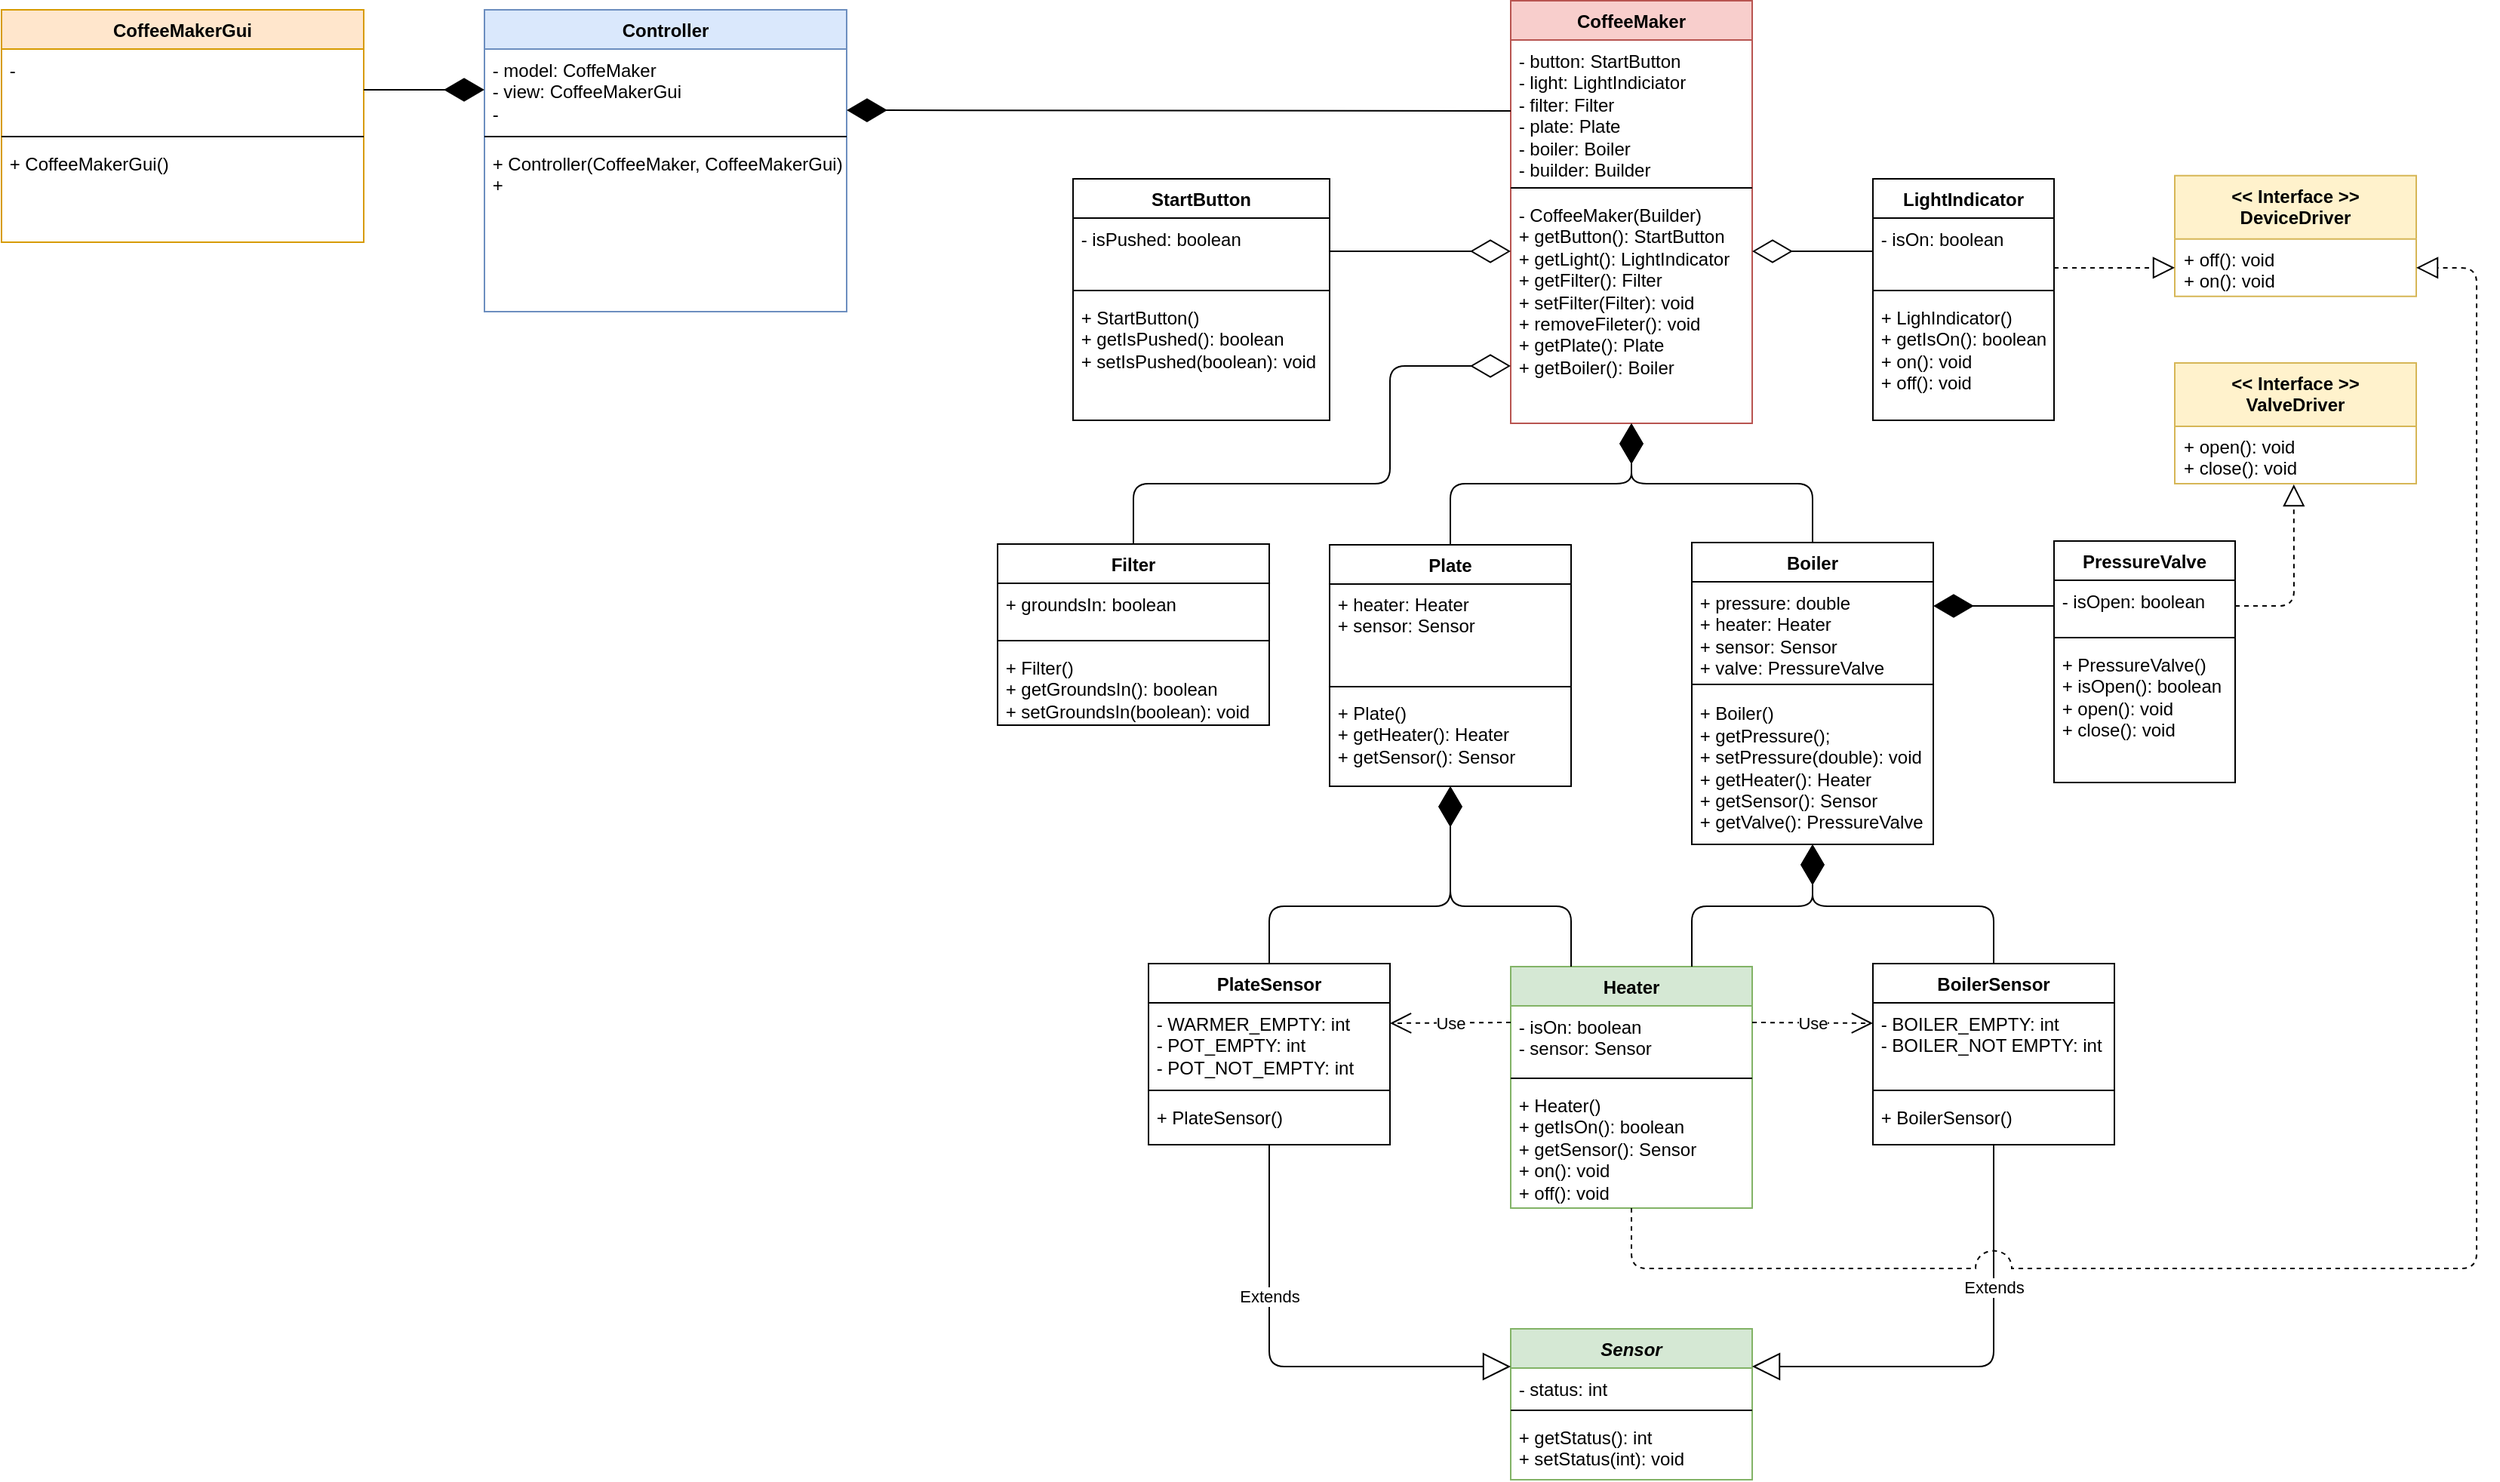 <mxfile version="10.6.7" type="device"><diagram id="77RDw9w7wn0Nk61X3QPv" name="Page-1"><mxGraphModel dx="2438" dy="944" grid="1" gridSize="10" guides="1" tooltips="1" connect="1" arrows="1" fold="1" page="1" pageScale="1" pageWidth="850" pageHeight="1100" math="0" shadow="0"><root><mxCell id="0"/><mxCell id="1" parent="0"/><mxCell id="KOlccHHZOTpstW0Ifl7A-11" value="PlateSensor&#10;" style="swimlane;fontStyle=1;align=center;verticalAlign=top;childLayout=stackLayout;horizontal=1;startSize=26;horizontalStack=0;resizeParent=1;resizeParentMax=0;resizeLast=0;collapsible=1;marginBottom=0;" parent="1" vertex="1"><mxGeometry x="120" y="718.5" width="160" height="120" as="geometry"/></mxCell><mxCell id="KOlccHHZOTpstW0Ifl7A-12" value="&amp;nbsp;- WARMER_EMPTY: int&lt;br&gt;&amp;nbsp;- POT_EMPTY: int&lt;br&gt;&amp;nbsp;- POT_NOT_EMPTY: int&lt;br&gt;" style="text;html=1;strokeColor=none;fillColor=none;align=left;verticalAlign=top;whiteSpace=wrap;rounded=0;" parent="KOlccHHZOTpstW0Ifl7A-11" vertex="1"><mxGeometry y="26" width="160" height="54" as="geometry"/></mxCell><mxCell id="KOlccHHZOTpstW0Ifl7A-13" value="" style="line;strokeWidth=1;fillColor=none;align=left;verticalAlign=middle;spacingTop=-1;spacingLeft=3;spacingRight=3;rotatable=0;labelPosition=right;points=[];portConstraint=eastwest;" parent="KOlccHHZOTpstW0Ifl7A-11" vertex="1"><mxGeometry y="80" width="160" height="8" as="geometry"/></mxCell><mxCell id="KOlccHHZOTpstW0Ifl7A-14" value="&amp;nbsp;+ PlateSensor()" style="text;html=1;strokeColor=none;fillColor=none;align=left;verticalAlign=top;whiteSpace=wrap;rounded=0;" parent="KOlccHHZOTpstW0Ifl7A-11" vertex="1"><mxGeometry y="88" width="160" height="32" as="geometry"/></mxCell><mxCell id="KOlccHHZOTpstW0Ifl7A-20" value="LightIndicator&#10;" style="swimlane;fontStyle=1;align=center;verticalAlign=top;childLayout=stackLayout;horizontal=1;startSize=26;horizontalStack=0;resizeParent=1;resizeParentMax=0;resizeLast=0;collapsible=1;marginBottom=0;" parent="1" vertex="1"><mxGeometry x="600" y="198.5" width="120" height="160" as="geometry"/></mxCell><mxCell id="KOlccHHZOTpstW0Ifl7A-21" value="&lt;div&gt;&lt;span&gt;&amp;nbsp;- isOn: boolean&lt;/span&gt;&lt;br&gt;&lt;/div&gt;" style="text;html=1;strokeColor=none;fillColor=none;align=left;verticalAlign=top;whiteSpace=wrap;rounded=0;" parent="KOlccHHZOTpstW0Ifl7A-20" vertex="1"><mxGeometry y="26" width="120" height="44" as="geometry"/></mxCell><mxCell id="KOlccHHZOTpstW0Ifl7A-22" value="" style="line;strokeWidth=1;fillColor=none;align=left;verticalAlign=middle;spacingTop=-1;spacingLeft=3;spacingRight=3;rotatable=0;labelPosition=right;points=[];portConstraint=eastwest;" parent="KOlccHHZOTpstW0Ifl7A-20" vertex="1"><mxGeometry y="70" width="120" height="8" as="geometry"/></mxCell><mxCell id="KOlccHHZOTpstW0Ifl7A-23" value="&amp;nbsp;+ LighIndicator()&lt;br&gt;&amp;nbsp;+ getIsOn(): boolean&lt;br&gt;&lt;div&gt;&amp;nbsp;+ on(): void&lt;/div&gt;&lt;div&gt;&amp;nbsp;+ off(): void&lt;/div&gt;" style="text;html=1;strokeColor=none;fillColor=none;align=left;verticalAlign=top;whiteSpace=wrap;rounded=0;" parent="KOlccHHZOTpstW0Ifl7A-20" vertex="1"><mxGeometry y="78" width="120" height="82" as="geometry"/></mxCell><mxCell id="KOlccHHZOTpstW0Ifl7A-25" value="StartButton" style="swimlane;fontStyle=1;align=center;verticalAlign=top;childLayout=stackLayout;horizontal=1;startSize=26;horizontalStack=0;resizeParent=1;resizeParentMax=0;resizeLast=0;collapsible=1;marginBottom=0;" parent="1" vertex="1"><mxGeometry x="70" y="198.5" width="170" height="160" as="geometry"/></mxCell><mxCell id="KOlccHHZOTpstW0Ifl7A-26" value="&lt;div&gt;&lt;span&gt;&amp;nbsp;- isPushed: boolean&lt;/span&gt;&lt;br&gt;&lt;/div&gt;" style="text;html=1;strokeColor=none;fillColor=none;align=left;verticalAlign=top;whiteSpace=wrap;rounded=0;" parent="KOlccHHZOTpstW0Ifl7A-25" vertex="1"><mxGeometry y="26" width="170" height="44" as="geometry"/></mxCell><mxCell id="KOlccHHZOTpstW0Ifl7A-27" value="" style="line;strokeWidth=1;fillColor=none;align=left;verticalAlign=middle;spacingTop=-1;spacingLeft=3;spacingRight=3;rotatable=0;labelPosition=right;points=[];portConstraint=eastwest;" parent="KOlccHHZOTpstW0Ifl7A-25" vertex="1"><mxGeometry y="70" width="170" height="8" as="geometry"/></mxCell><mxCell id="KOlccHHZOTpstW0Ifl7A-18" value="&amp;nbsp;+ StartButton()&lt;br&gt;&lt;div&gt;&amp;nbsp;+ getIsPushed(): boolean&lt;/div&gt;&lt;div&gt;&amp;nbsp;+ setIsPushed(boolean): void&lt;/div&gt;" style="text;html=1;strokeColor=none;fillColor=none;align=left;verticalAlign=top;whiteSpace=wrap;rounded=0;" parent="KOlccHHZOTpstW0Ifl7A-25" vertex="1"><mxGeometry y="78" width="170" height="82" as="geometry"/></mxCell><mxCell id="KOlccHHZOTpstW0Ifl7A-34" value="BoilerSensor" style="swimlane;fontStyle=1;align=center;verticalAlign=top;childLayout=stackLayout;horizontal=1;startSize=26;horizontalStack=0;resizeParent=1;resizeParentMax=0;resizeLast=0;collapsible=1;marginBottom=0;" parent="1" vertex="1"><mxGeometry x="600" y="718.5" width="160" height="120" as="geometry"/></mxCell><mxCell id="KOlccHHZOTpstW0Ifl7A-35" value="&amp;nbsp;- BOILER_EMPTY: int&lt;br&gt;&amp;nbsp;- BOILER_NOT EMPTY: int&lt;br&gt;&lt;br&gt;" style="text;html=1;strokeColor=none;fillColor=none;align=left;verticalAlign=top;whiteSpace=wrap;rounded=0;" parent="KOlccHHZOTpstW0Ifl7A-34" vertex="1"><mxGeometry y="26" width="160" height="54" as="geometry"/></mxCell><mxCell id="KOlccHHZOTpstW0Ifl7A-37" value="" style="line;strokeWidth=1;fillColor=none;align=left;verticalAlign=middle;spacingTop=-1;spacingLeft=3;spacingRight=3;rotatable=0;labelPosition=right;points=[];portConstraint=eastwest;" parent="KOlccHHZOTpstW0Ifl7A-34" vertex="1"><mxGeometry y="80" width="160" height="8" as="geometry"/></mxCell><mxCell id="KOlccHHZOTpstW0Ifl7A-38" value="&amp;nbsp;+ BoilerSensor()" style="text;html=1;strokeColor=none;fillColor=none;align=left;verticalAlign=top;whiteSpace=wrap;rounded=0;" parent="KOlccHHZOTpstW0Ifl7A-34" vertex="1"><mxGeometry y="88" width="160" height="32" as="geometry"/></mxCell><mxCell id="KOlccHHZOTpstW0Ifl7A-40" value="Sensor" style="swimlane;fontStyle=3;align=center;verticalAlign=middle;childLayout=stackLayout;horizontal=1;startSize=26;horizontalStack=0;resizeParent=1;resizeParentMax=0;resizeLast=0;collapsible=1;marginBottom=0;fillColor=#d5e8d4;strokeColor=#82b366;" parent="1" vertex="1"><mxGeometry x="360" y="960.5" width="160" height="100" as="geometry"/></mxCell><mxCell id="KOlccHHZOTpstW0Ifl7A-41" value="&amp;nbsp;- status: int" style="text;html=1;strokeColor=none;fillColor=none;align=left;verticalAlign=top;whiteSpace=wrap;rounded=0;" parent="KOlccHHZOTpstW0Ifl7A-40" vertex="1"><mxGeometry y="26" width="160" height="24" as="geometry"/></mxCell><mxCell id="KOlccHHZOTpstW0Ifl7A-42" value="" style="line;strokeWidth=1;fillColor=none;align=left;verticalAlign=middle;spacingTop=-1;spacingLeft=3;spacingRight=3;rotatable=0;labelPosition=right;points=[];portConstraint=eastwest;" parent="KOlccHHZOTpstW0Ifl7A-40" vertex="1"><mxGeometry y="50" width="160" height="8" as="geometry"/></mxCell><mxCell id="KOlccHHZOTpstW0Ifl7A-43" value="&amp;nbsp;+ getStatus(): int&lt;br&gt;&amp;nbsp;+ setStatus(int): void" style="text;html=1;strokeColor=none;fillColor=none;align=left;verticalAlign=top;whiteSpace=wrap;rounded=0;" parent="KOlccHHZOTpstW0Ifl7A-40" vertex="1"><mxGeometry y="58" width="160" height="42" as="geometry"/></mxCell><mxCell id="KOlccHHZOTpstW0Ifl7A-44" value="Heater" style="swimlane;fontStyle=1;align=center;verticalAlign=middle;childLayout=stackLayout;horizontal=1;startSize=26;horizontalStack=0;resizeParent=1;resizeParentMax=0;resizeLast=0;collapsible=1;marginBottom=0;fillColor=#d5e8d4;strokeColor=#82b366;" parent="1" vertex="1"><mxGeometry x="360" y="720.5" width="160" height="160" as="geometry"/></mxCell><mxCell id="KOlccHHZOTpstW0Ifl7A-45" value="&lt;div&gt;&lt;span&gt;&amp;nbsp;- isOn: boolean&lt;/span&gt;&lt;br&gt;&lt;/div&gt;&amp;nbsp;- sensor: Sensor" style="text;html=1;strokeColor=none;fillColor=none;align=left;verticalAlign=top;whiteSpace=wrap;rounded=0;" parent="KOlccHHZOTpstW0Ifl7A-44" vertex="1"><mxGeometry y="26" width="160" height="44" as="geometry"/></mxCell><mxCell id="KOlccHHZOTpstW0Ifl7A-46" value="" style="line;strokeWidth=1;fillColor=none;align=left;verticalAlign=middle;spacingTop=-1;spacingLeft=3;spacingRight=3;rotatable=0;labelPosition=right;points=[];portConstraint=eastwest;" parent="KOlccHHZOTpstW0Ifl7A-44" vertex="1"><mxGeometry y="70" width="160" height="8" as="geometry"/></mxCell><mxCell id="KOlccHHZOTpstW0Ifl7A-47" value="&amp;nbsp;+ Heater()&lt;br&gt;&amp;nbsp;+ getIsOn(): boolean&lt;br&gt;&amp;nbsp;+ getSensor(): Sensor&lt;br&gt;&amp;nbsp;+ on(): void&lt;br&gt;&amp;nbsp;+ off(): void&lt;br&gt;" style="text;html=1;strokeColor=none;fillColor=none;align=left;verticalAlign=top;whiteSpace=wrap;rounded=0;" parent="KOlccHHZOTpstW0Ifl7A-44" vertex="1"><mxGeometry y="78" width="160" height="82" as="geometry"/></mxCell><mxCell id="KOlccHHZOTpstW0Ifl7A-50" value="Extends" style="endArrow=block;endSize=16;endFill=0;html=1;entryX=0;entryY=0.25;entryDx=0;entryDy=0;rounded=1;exitX=0.5;exitY=1;exitDx=0;exitDy=0;" parent="1" source="KOlccHHZOTpstW0Ifl7A-14" target="KOlccHHZOTpstW0Ifl7A-40" edge="1"><mxGeometry x="-0.349" width="160" relative="1" as="geometry"><mxPoint x="110" y="820.5" as="sourcePoint"/><mxPoint x="430" y="209.5" as="targetPoint"/><Array as="points"><mxPoint x="200" y="985.5"/></Array><mxPoint as="offset"/></mxGeometry></mxCell><mxCell id="KOlccHHZOTpstW0Ifl7A-51" value="Extends" style="endArrow=block;endSize=16;endFill=0;html=1;exitX=0.5;exitY=1;exitDx=0;exitDy=0;entryX=1;entryY=0.25;entryDx=0;entryDy=0;rounded=1;" parent="1" source="KOlccHHZOTpstW0Ifl7A-38" target="KOlccHHZOTpstW0Ifl7A-40" edge="1"><mxGeometry x="-0.383" width="160" relative="1" as="geometry"><mxPoint x="680" y="179.5" as="sourcePoint"/><mxPoint x="840" y="179.5" as="targetPoint"/><Array as="points"><mxPoint x="680" y="985.5"/></Array><mxPoint as="offset"/></mxGeometry></mxCell><mxCell id="KOlccHHZOTpstW0Ifl7A-52" value="PressureValve" style="swimlane;fontStyle=1;align=center;verticalAlign=middle;childLayout=stackLayout;horizontal=1;startSize=26;horizontalStack=0;resizeParent=1;resizeParentMax=0;resizeLast=0;collapsible=1;marginBottom=0;" parent="1" vertex="1"><mxGeometry x="720" y="438.5" width="120" height="160" as="geometry"/></mxCell><mxCell id="KOlccHHZOTpstW0Ifl7A-53" value="&lt;div&gt;&lt;span&gt;&amp;nbsp;- isOpen: boolean&lt;/span&gt;&lt;br&gt;&lt;/div&gt;" style="text;html=1;strokeColor=none;fillColor=none;align=left;verticalAlign=top;whiteSpace=wrap;rounded=0;" parent="KOlccHHZOTpstW0Ifl7A-52" vertex="1"><mxGeometry y="26" width="120" height="34" as="geometry"/></mxCell><mxCell id="KOlccHHZOTpstW0Ifl7A-54" value="" style="line;strokeWidth=1;fillColor=none;align=left;verticalAlign=middle;spacingTop=-1;spacingLeft=3;spacingRight=3;rotatable=0;labelPosition=right;points=[];portConstraint=eastwest;" parent="KOlccHHZOTpstW0Ifl7A-52" vertex="1"><mxGeometry y="60" width="120" height="8" as="geometry"/></mxCell><mxCell id="KOlccHHZOTpstW0Ifl7A-55" value="&lt;div&gt;&amp;nbsp;+ PressureValve()&lt;/div&gt;&lt;div&gt;&amp;nbsp;+ isOpen(): boolean&lt;br&gt;&lt;/div&gt;&lt;div&gt;&amp;nbsp;+ open(): void&lt;/div&gt;&lt;div&gt;&amp;nbsp;+ close(): void&lt;/div&gt;" style="text;html=1;strokeColor=none;fillColor=none;align=left;verticalAlign=top;whiteSpace=wrap;rounded=0;" parent="KOlccHHZOTpstW0Ifl7A-52" vertex="1"><mxGeometry y="68" width="120" height="92" as="geometry"/></mxCell><mxCell id="KOlccHHZOTpstW0Ifl7A-58" value="Use" style="endArrow=open;endSize=12;dashed=1;html=1;entryX=0;entryY=0.25;entryDx=0;entryDy=0;exitX=1;exitY=0.25;exitDx=0;exitDy=0;" parent="1" source="KOlccHHZOTpstW0Ifl7A-45" target="KOlccHHZOTpstW0Ifl7A-35" edge="1"><mxGeometry width="160" relative="1" as="geometry"><mxPoint x="630" y="742.5" as="sourcePoint"/><mxPoint x="759" y="750.5" as="targetPoint"/><Array as="points"/></mxGeometry></mxCell><mxCell id="4rjySwhRc9td_npBiALp-2" value="CoffeeMaker" style="swimlane;fontStyle=1;align=center;verticalAlign=middle;childLayout=stackLayout;horizontal=1;startSize=26;horizontalStack=0;resizeParent=1;resizeParentMax=0;resizeLast=0;collapsible=1;marginBottom=0;fillColor=#f8cecc;strokeColor=#b85450;gradientDirection=north;swimlaneFillColor=none;" parent="1" vertex="1"><mxGeometry x="360" y="80.5" width="160" height="280" as="geometry"/></mxCell><mxCell id="ivPgQxqYD3z4Ep1TXVpg-1" value="&lt;div&gt;&lt;span&gt;&amp;nbsp;- button: StartButton&lt;/span&gt;&lt;br&gt;&lt;/div&gt;&lt;div&gt;&amp;nbsp;- light: LightIndiciator&lt;/div&gt;&lt;div&gt;&amp;nbsp;- filter: Filter&lt;/div&gt;&lt;div&gt;&amp;nbsp;- plate: Plate&lt;/div&gt;&lt;div&gt;&amp;nbsp;- boiler: Boiler&lt;br&gt;&lt;/div&gt;&lt;div&gt;&amp;nbsp;- builder: Builder&lt;/div&gt;" style="text;html=1;strokeColor=none;fillColor=none;align=left;verticalAlign=top;whiteSpace=wrap;rounded=0;" parent="4rjySwhRc9td_npBiALp-2" vertex="1"><mxGeometry y="26" width="160" height="94" as="geometry"/></mxCell><mxCell id="4rjySwhRc9td_npBiALp-4" value="" style="line;strokeWidth=1;fillColor=none;align=left;verticalAlign=middle;spacingTop=-1;spacingLeft=3;spacingRight=3;rotatable=0;labelPosition=right;points=[];portConstraint=eastwest;" parent="4rjySwhRc9td_npBiALp-2" vertex="1"><mxGeometry y="120" width="160" height="8" as="geometry"/></mxCell><mxCell id="4rjySwhRc9td_npBiALp-5" value="&lt;div&gt;&amp;nbsp;- CoffeeMaker(Builder)&lt;/div&gt;&lt;div&gt;&amp;nbsp;+ getButton(): StartButton&lt;/div&gt;&lt;div&gt;&amp;nbsp;+ getLight(): LightIndicator&lt;/div&gt;&lt;div&gt;&amp;nbsp;+ getFilter(): Filter&lt;/div&gt;&lt;div&gt;&amp;nbsp;+ setFilter(Filter): void&lt;/div&gt;&lt;div&gt;&amp;nbsp;+ removeFileter(): void&lt;/div&gt;&lt;div&gt;&amp;nbsp;+ getPlate(): Plate&lt;/div&gt;&lt;div&gt;&amp;nbsp;+ getBoiler(): Boiler&lt;/div&gt;" style="text;html=1;strokeColor=none;fillColor=none;align=left;verticalAlign=top;whiteSpace=wrap;rounded=0;" parent="4rjySwhRc9td_npBiALp-2" vertex="1"><mxGeometry y="128" width="160" height="152" as="geometry"/></mxCell><mxCell id="4rjySwhRc9td_npBiALp-6" value="" style="endArrow=diamondThin;endFill=1;endSize=24;html=1;entryX=0.5;entryY=1;entryDx=0;entryDy=0;exitX=0.75;exitY=0;exitDx=0;exitDy=0;" parent="1" source="KOlccHHZOTpstW0Ifl7A-44" target="ytc1XaJ6hb3bVY4K67zS-8" edge="1"><mxGeometry width="160" relative="1" as="geometry"><mxPoint x="550" y="667.5" as="sourcePoint"/><mxPoint x="750" y="629.5" as="targetPoint"/><Array as="points"><mxPoint x="480" y="680.5"/><mxPoint x="560" y="680.5"/></Array></mxGeometry></mxCell><mxCell id="4rjySwhRc9td_npBiALp-7" value="" style="endArrow=diamondThin;endFill=1;endSize=24;html=1;exitX=0.25;exitY=0;exitDx=0;exitDy=0;entryX=0.5;entryY=1;entryDx=0;entryDy=0;" parent="1" source="KOlccHHZOTpstW0Ifl7A-44" target="ytc1XaJ6hb3bVY4K67zS-4" edge="1"><mxGeometry width="160" relative="1" as="geometry"><mxPoint x="350" y="666.5" as="sourcePoint"/><mxPoint x="110" y="629.5" as="targetPoint"/><Array as="points"><mxPoint x="400" y="680.5"/><mxPoint x="320" y="680.5"/></Array></mxGeometry></mxCell><mxCell id="4rjySwhRc9td_npBiALp-8" value="" style="endArrow=diamondThin;endFill=1;endSize=24;html=1;exitX=0.5;exitY=0;exitDx=0;exitDy=0;entryX=0.5;entryY=1;entryDx=0;entryDy=0;" parent="1" source="KOlccHHZOTpstW0Ifl7A-11" target="ytc1XaJ6hb3bVY4K67zS-4" edge="1"><mxGeometry width="160" relative="1" as="geometry"><mxPoint x="320" y="829.5" as="sourcePoint"/><mxPoint x="110" y="629.5" as="targetPoint"/><Array as="points"><mxPoint x="200" y="680.5"/><mxPoint x="320" y="680.5"/></Array></mxGeometry></mxCell><mxCell id="4rjySwhRc9td_npBiALp-9" value="" style="endArrow=diamondThin;endFill=1;endSize=24;html=1;exitX=0.5;exitY=0;exitDx=0;exitDy=0;entryX=0.5;entryY=1;entryDx=0;entryDy=0;" parent="1" source="KOlccHHZOTpstW0Ifl7A-34" target="ytc1XaJ6hb3bVY4K67zS-8" edge="1"><mxGeometry width="160" relative="1" as="geometry"><mxPoint x="450" y="459.5" as="sourcePoint"/><mxPoint x="750" y="629.5" as="targetPoint"/><Array as="points"><mxPoint x="680" y="680.5"/><mxPoint x="560" y="680.5"/></Array></mxGeometry></mxCell><mxCell id="ytc1XaJ6hb3bVY4K67zS-1" value="Plate" style="swimlane;fontStyle=1;align=center;verticalAlign=middle;childLayout=stackLayout;horizontal=1;startSize=26;horizontalStack=0;resizeParent=1;resizeParentMax=0;resizeLast=0;collapsible=1;marginBottom=0;" parent="1" vertex="1"><mxGeometry x="240" y="441" width="160" height="160" as="geometry"/></mxCell><mxCell id="ytc1XaJ6hb3bVY4K67zS-2" value="&lt;div&gt;&amp;nbsp;+ heater: Heater&lt;/div&gt;&lt;div&gt;&amp;nbsp;+ sensor: Sensor&lt;br&gt;&lt;/div&gt;" style="text;html=1;strokeColor=none;fillColor=none;align=left;verticalAlign=top;whiteSpace=wrap;rounded=0;" parent="ytc1XaJ6hb3bVY4K67zS-1" vertex="1"><mxGeometry y="26" width="160" height="64" as="geometry"/></mxCell><mxCell id="ytc1XaJ6hb3bVY4K67zS-3" value="" style="line;strokeWidth=1;fillColor=none;align=left;verticalAlign=middle;spacingTop=-1;spacingLeft=3;spacingRight=3;rotatable=0;labelPosition=right;points=[];portConstraint=eastwest;" parent="ytc1XaJ6hb3bVY4K67zS-1" vertex="1"><mxGeometry y="90" width="160" height="8" as="geometry"/></mxCell><mxCell id="ytc1XaJ6hb3bVY4K67zS-4" value="&lt;div&gt;&amp;nbsp;+ Plate()&lt;/div&gt;&lt;div&gt;&amp;nbsp;+ getHeater(): Heater&lt;/div&gt;&lt;div&gt;&amp;nbsp;+ getSensor(): Sensor&lt;br&gt;&lt;/div&gt;" style="text;html=1;strokeColor=none;fillColor=none;align=left;verticalAlign=top;whiteSpace=wrap;rounded=0;" parent="ytc1XaJ6hb3bVY4K67zS-1" vertex="1"><mxGeometry y="98" width="160" height="62" as="geometry"/></mxCell><mxCell id="ytc1XaJ6hb3bVY4K67zS-5" value="Boiler" style="swimlane;fontStyle=1;align=center;verticalAlign=middle;childLayout=stackLayout;horizontal=1;startSize=26;horizontalStack=0;resizeParent=1;resizeParentMax=0;resizeLast=0;collapsible=1;marginBottom=0;" parent="1" vertex="1"><mxGeometry x="480" y="439.5" width="160" height="200" as="geometry"/></mxCell><mxCell id="ytc1XaJ6hb3bVY4K67zS-6" value="&lt;div&gt;&amp;nbsp;+ pressure: double&lt;/div&gt;&lt;div&gt;&amp;nbsp;+ heater: Heater&lt;/div&gt;&lt;div&gt;&amp;nbsp;+ sensor: Sensor&lt;/div&gt;&lt;div&gt;&amp;nbsp;+ valve: PressureValve&lt;br&gt;&lt;/div&gt;" style="text;html=1;strokeColor=none;fillColor=none;align=left;verticalAlign=top;whiteSpace=wrap;rounded=0;" parent="ytc1XaJ6hb3bVY4K67zS-5" vertex="1"><mxGeometry y="26" width="160" height="64" as="geometry"/></mxCell><mxCell id="ytc1XaJ6hb3bVY4K67zS-7" value="" style="line;strokeWidth=1;fillColor=none;align=left;verticalAlign=middle;spacingTop=-1;spacingLeft=3;spacingRight=3;rotatable=0;labelPosition=right;points=[];portConstraint=eastwest;" parent="ytc1XaJ6hb3bVY4K67zS-5" vertex="1"><mxGeometry y="90" width="160" height="8" as="geometry"/></mxCell><mxCell id="ytc1XaJ6hb3bVY4K67zS-8" value="&lt;div&gt;&amp;nbsp;+ Boiler()&lt;/div&gt;&lt;div&gt;&amp;nbsp;+ getPressure();&lt;/div&gt;&lt;div&gt;&amp;nbsp;+ setPressure(double): void&lt;/div&gt;&lt;div&gt;&amp;nbsp;+ getHeater(): Heater&lt;/div&gt;&lt;div&gt;&amp;nbsp;+ getSensor(): Sensor&lt;/div&gt;&lt;div&gt;&amp;nbsp;+ getValve(): PressureValve&lt;br&gt;&lt;/div&gt;" style="text;html=1;strokeColor=none;fillColor=none;align=left;verticalAlign=middle;whiteSpace=wrap;rounded=0;" parent="ytc1XaJ6hb3bVY4K67zS-5" vertex="1"><mxGeometry y="98" width="160" height="102" as="geometry"/></mxCell><mxCell id="ytc1XaJ6hb3bVY4K67zS-10" value="" style="endArrow=diamondThin;endFill=0;endSize=24;html=1;entryX=0;entryY=0.25;entryDx=0;entryDy=0;exitX=1;exitY=0.5;exitDx=0;exitDy=0;" parent="1" source="KOlccHHZOTpstW0Ifl7A-26" target="4rjySwhRc9td_npBiALp-5" edge="1"><mxGeometry width="160" relative="1" as="geometry"><mxPoint x="241" y="142.5" as="sourcePoint"/><mxPoint x="-90" y="158.167" as="targetPoint"/><Array as="points"/></mxGeometry></mxCell><mxCell id="ytc1XaJ6hb3bVY4K67zS-11" value="" style="endArrow=diamondThin;endFill=0;endSize=24;html=1;entryX=1;entryY=0.25;entryDx=0;entryDy=0;startArrow=none;startFill=0;exitX=0;exitY=0.5;exitDx=0;exitDy=0;" parent="1" source="KOlccHHZOTpstW0Ifl7A-21" target="4rjySwhRc9td_npBiALp-5" edge="1"><mxGeometry width="160" relative="1" as="geometry"><mxPoint x="580" y="260.5" as="sourcePoint"/><mxPoint x="520" y="349.5" as="targetPoint"/><Array as="points"/></mxGeometry></mxCell><mxCell id="ytc1XaJ6hb3bVY4K67zS-12" value="" style="endArrow=diamondThin;endFill=1;endSize=24;html=1;exitX=0;exitY=0.5;exitDx=0;exitDy=0;entryX=1;entryY=0.25;entryDx=0;entryDy=0;" parent="1" target="ytc1XaJ6hb3bVY4K67zS-6" edge="1" source="KOlccHHZOTpstW0Ifl7A-53"><mxGeometry width="160" relative="1" as="geometry"><mxPoint x="799" y="434.5" as="sourcePoint"/><mxPoint x="660" y="450.5" as="targetPoint"/><Array as="points"/></mxGeometry></mxCell><mxCell id="ytc1XaJ6hb3bVY4K67zS-13" value="" style="endArrow=diamondThin;endFill=1;endSize=24;html=1;entryX=0.5;entryY=1;entryDx=0;entryDy=0;exitX=0.5;exitY=0;exitDx=0;exitDy=0;" parent="1" source="ytc1XaJ6hb3bVY4K67zS-1" target="4rjySwhRc9td_npBiALp-5" edge="1"><mxGeometry width="160" relative="1" as="geometry"><mxPoint x="200" y="559.5" as="sourcePoint"/><mxPoint x="360" y="559.5" as="targetPoint"/><Array as="points"><mxPoint x="320" y="400.5"/><mxPoint x="440" y="400.5"/></Array></mxGeometry></mxCell><mxCell id="ytc1XaJ6hb3bVY4K67zS-14" value="" style="endArrow=diamondThin;endFill=1;endSize=24;html=1;entryX=0.5;entryY=1;entryDx=0;entryDy=0;exitX=0.5;exitY=0;exitDx=0;exitDy=0;" parent="1" source="ytc1XaJ6hb3bVY4K67zS-5" target="4rjySwhRc9td_npBiALp-5" edge="1"><mxGeometry width="160" relative="1" as="geometry"><mxPoint x="440" y="569.5" as="sourcePoint"/><mxPoint x="600" y="569.5" as="targetPoint"/><Array as="points"><mxPoint x="560" y="400.5"/><mxPoint x="440" y="400.5"/></Array></mxGeometry></mxCell><mxCell id="WoPb2PPmAc9FblUVwh9S-1" value="&lt;&lt; Interface &gt;&gt;&#10;ValveDriver&#10;" style="swimlane;fontStyle=1;childLayout=stackLayout;horizontal=1;startSize=42;fillColor=#fff2cc;horizontalStack=0;resizeParent=1;resizeParentMax=0;resizeLast=0;collapsible=1;marginBottom=0;verticalAlign=top;strokeColor=#d6b656;" parent="1" vertex="1"><mxGeometry x="800" y="320.5" width="160" height="80" as="geometry"/></mxCell><mxCell id="WoPb2PPmAc9FblUVwh9S-4" value="+ open(): void&#10;+ close(): void&#10;" style="text;strokeColor=none;fillColor=none;align=left;verticalAlign=top;spacingLeft=4;spacingRight=4;overflow=hidden;rotatable=0;points=[[0,0.5],[1,0.5]];portConstraint=eastwest;" parent="WoPb2PPmAc9FblUVwh9S-1" vertex="1"><mxGeometry y="42" width="160" height="38" as="geometry"/></mxCell><mxCell id="WoPb2PPmAc9FblUVwh9S-5" value="&lt;&lt; Interface &gt;&gt;&#10;DeviceDriver&#10;" style="swimlane;fontStyle=1;childLayout=stackLayout;horizontal=1;startSize=42;fillColor=#fff2cc;horizontalStack=0;resizeParent=1;resizeParentMax=0;resizeLast=0;collapsible=1;marginBottom=0;verticalAlign=top;strokeColor=#d6b656;" parent="1" vertex="1"><mxGeometry x="800" y="196.429" width="160" height="80" as="geometry"/></mxCell><mxCell id="WoPb2PPmAc9FblUVwh9S-6" value="+ off(): void&#10;+ on(): void&#10;" style="text;strokeColor=none;fillColor=none;align=left;verticalAlign=top;spacingLeft=4;spacingRight=4;overflow=hidden;rotatable=0;points=[[0,0.5],[1,0.5]];portConstraint=eastwest;" parent="WoPb2PPmAc9FblUVwh9S-5" vertex="1"><mxGeometry y="42" width="160" height="38" as="geometry"/></mxCell><mxCell id="WoPb2PPmAc9FblUVwh9S-7" value="" style="endArrow=block;dashed=1;endFill=0;endSize=12;html=1;exitX=0.5;exitY=1;exitDx=0;exitDy=0;entryX=1;entryY=0.5;entryDx=0;entryDy=0;jumpStyle=arc;jumpSize=24;" parent="1" source="KOlccHHZOTpstW0Ifl7A-47" target="WoPb2PPmAc9FblUVwh9S-6" edge="1"><mxGeometry width="160" relative="1" as="geometry"><mxPoint x="110" y="1070.5" as="sourcePoint"/><mxPoint x="1260" y="440.5" as="targetPoint"/><Array as="points"><mxPoint x="440" y="920.5"/><mxPoint x="1000" y="920.5"/><mxPoint x="1000" y="257.5"/></Array></mxGeometry></mxCell><mxCell id="WoPb2PPmAc9FblUVwh9S-8" value="" style="endArrow=block;dashed=1;endFill=0;endSize=12;html=1;entryX=0;entryY=0.5;entryDx=0;entryDy=0;exitX=1;exitY=0.75;exitDx=0;exitDy=0;" parent="1" source="KOlccHHZOTpstW0Ifl7A-21" target="WoPb2PPmAc9FblUVwh9S-6" edge="1"><mxGeometry width="160" relative="1" as="geometry"><mxPoint x="810" y="158.5" as="sourcePoint"/><mxPoint x="1040" y="719.5" as="targetPoint"/><Array as="points"/></mxGeometry></mxCell><mxCell id="WoPb2PPmAc9FblUVwh9S-9" value="" style="endArrow=block;dashed=1;endFill=0;endSize=12;html=1;entryX=0.493;entryY=1.013;entryDx=0;entryDy=0;entryPerimeter=0;exitX=1;exitY=0.5;exitDx=0;exitDy=0;" parent="1" source="KOlccHHZOTpstW0Ifl7A-53" target="WoPb2PPmAc9FblUVwh9S-4" edge="1"><mxGeometry width="160" relative="1" as="geometry"><mxPoint x="1114.5" y="900.5" as="sourcePoint"/><mxPoint x="1240" y="750.5" as="targetPoint"/><Array as="points"><mxPoint x="879" y="481.5"/></Array></mxGeometry></mxCell><mxCell id="2JSsIYLzH-eBHDlFZC7D-16" value="Use" style="endArrow=open;endSize=12;dashed=1;html=1;exitX=0;exitY=0.25;exitDx=0;exitDy=0;entryX=1;entryY=0.25;entryDx=0;entryDy=0;" parent="1" source="KOlccHHZOTpstW0Ifl7A-45" target="KOlccHHZOTpstW0Ifl7A-12" edge="1"><mxGeometry width="160" relative="1" as="geometry"><mxPoint x="269" y="742.5" as="sourcePoint"/><mxPoint x="-80" y="979.5" as="targetPoint"/></mxGeometry></mxCell><mxCell id="WtpWh5pmjoJ3NC3OwVhD-1" value="Controller&#10;" style="swimlane;fontStyle=1;align=center;verticalAlign=top;childLayout=stackLayout;horizontal=1;startSize=26;horizontalStack=0;resizeParent=1;resizeParentMax=0;resizeLast=0;collapsible=1;marginBottom=0;fillColor=#dae8fc;strokeColor=#6c8ebf;" parent="1" vertex="1"><mxGeometry x="-320" y="86.5" width="240" height="200" as="geometry"/></mxCell><mxCell id="WtpWh5pmjoJ3NC3OwVhD-2" value="&lt;div&gt;&lt;span&gt;&amp;nbsp;- model: CoffeMaker&lt;/span&gt;&lt;br&gt;&lt;/div&gt;&lt;div&gt;&lt;span&gt;&amp;nbsp;- view: CoffeeMakerGui&lt;/span&gt;&lt;/div&gt;&lt;div&gt;&lt;span&gt;&amp;nbsp;-&amp;nbsp;&lt;/span&gt;&lt;/div&gt;" style="text;html=1;strokeColor=none;fillColor=none;align=left;verticalAlign=top;whiteSpace=wrap;rounded=0;" parent="WtpWh5pmjoJ3NC3OwVhD-1" vertex="1"><mxGeometry y="26" width="240" height="54" as="geometry"/></mxCell><mxCell id="WtpWh5pmjoJ3NC3OwVhD-3" value="" style="line;strokeWidth=1;fillColor=none;align=left;verticalAlign=middle;spacingTop=-1;spacingLeft=3;spacingRight=3;rotatable=0;labelPosition=right;points=[];portConstraint=eastwest;" parent="WtpWh5pmjoJ3NC3OwVhD-1" vertex="1"><mxGeometry y="80" width="240" height="8" as="geometry"/></mxCell><mxCell id="WtpWh5pmjoJ3NC3OwVhD-4" value="&amp;nbsp;+ Controller(CoffeeMaker, CoffeeMakerGui)&lt;br&gt;&lt;div&gt;&amp;nbsp;+&amp;nbsp;&lt;/div&gt;" style="text;html=1;strokeColor=none;fillColor=none;align=left;verticalAlign=top;whiteSpace=wrap;rounded=0;" parent="WtpWh5pmjoJ3NC3OwVhD-1" vertex="1"><mxGeometry y="88" width="240" height="112" as="geometry"/></mxCell><mxCell id="WtpWh5pmjoJ3NC3OwVhD-6" value="CoffeeMakerGui" style="swimlane;fontStyle=1;align=center;verticalAlign=top;childLayout=stackLayout;horizontal=1;startSize=26;horizontalStack=0;resizeParent=1;resizeParentMax=0;resizeLast=0;collapsible=1;marginBottom=0;fillColor=#ffe6cc;strokeColor=#d79b00;" parent="1" vertex="1"><mxGeometry x="-640" y="86.5" width="240" height="154" as="geometry"/></mxCell><mxCell id="WtpWh5pmjoJ3NC3OwVhD-7" value="&lt;div&gt;&lt;span&gt;&amp;nbsp;-&amp;nbsp;&lt;/span&gt;&lt;br&gt;&lt;/div&gt;" style="text;html=1;strokeColor=none;fillColor=none;align=left;verticalAlign=top;whiteSpace=wrap;rounded=0;" parent="WtpWh5pmjoJ3NC3OwVhD-6" vertex="1"><mxGeometry y="26" width="240" height="54" as="geometry"/></mxCell><mxCell id="WtpWh5pmjoJ3NC3OwVhD-8" value="" style="line;strokeWidth=1;fillColor=none;align=left;verticalAlign=middle;spacingTop=-1;spacingLeft=3;spacingRight=3;rotatable=0;labelPosition=right;points=[];portConstraint=eastwest;" parent="WtpWh5pmjoJ3NC3OwVhD-6" vertex="1"><mxGeometry y="80" width="240" height="8" as="geometry"/></mxCell><mxCell id="WtpWh5pmjoJ3NC3OwVhD-9" value="&amp;nbsp;+ CoffeeMakerGui()" style="text;html=1;strokeColor=none;fillColor=none;align=left;verticalAlign=top;whiteSpace=wrap;rounded=0;" parent="WtpWh5pmjoJ3NC3OwVhD-6" vertex="1"><mxGeometry y="88" width="240" height="66" as="geometry"/></mxCell><mxCell id="WtpWh5pmjoJ3NC3OwVhD-10" value="Filter" style="swimlane;fontStyle=1;align=center;verticalAlign=middle;childLayout=stackLayout;horizontal=1;startSize=26;horizontalStack=0;resizeParent=1;resizeParentMax=0;resizeLast=0;collapsible=1;marginBottom=0;" parent="1" vertex="1"><mxGeometry x="20" y="440.5" width="180" height="120" as="geometry"/></mxCell><mxCell id="WtpWh5pmjoJ3NC3OwVhD-11" value="&lt;div&gt;&amp;nbsp;+ groundsIn: boolean&lt;/div&gt;" style="text;html=1;strokeColor=none;fillColor=none;align=left;verticalAlign=top;whiteSpace=wrap;rounded=0;" parent="WtpWh5pmjoJ3NC3OwVhD-10" vertex="1"><mxGeometry y="26" width="180" height="34" as="geometry"/></mxCell><mxCell id="WtpWh5pmjoJ3NC3OwVhD-12" value="" style="line;strokeWidth=1;fillColor=none;align=left;verticalAlign=middle;spacingTop=-1;spacingLeft=3;spacingRight=3;rotatable=0;labelPosition=right;points=[];portConstraint=eastwest;" parent="WtpWh5pmjoJ3NC3OwVhD-10" vertex="1"><mxGeometry y="60" width="180" height="8" as="geometry"/></mxCell><mxCell id="WtpWh5pmjoJ3NC3OwVhD-13" value="&lt;div&gt;&amp;nbsp;+ Filter()&lt;/div&gt;&lt;div&gt;&amp;nbsp;+ getGroundsIn(): boolean&lt;/div&gt;&lt;div&gt;&amp;nbsp;+ setGroundsIn(boolean): void&lt;br&gt;&lt;/div&gt;" style="text;html=1;strokeColor=none;fillColor=none;align=left;verticalAlign=top;whiteSpace=wrap;rounded=0;" parent="WtpWh5pmjoJ3NC3OwVhD-10" vertex="1"><mxGeometry y="68" width="180" height="52" as="geometry"/></mxCell><mxCell id="WtpWh5pmjoJ3NC3OwVhD-14" value="" style="endArrow=diamondThin;endFill=0;endSize=24;html=1;entryX=0;entryY=0.75;entryDx=0;entryDy=0;exitX=0.5;exitY=0;exitDx=0;exitDy=0;" parent="1" source="WtpWh5pmjoJ3NC3OwVhD-10" target="4rjySwhRc9td_npBiALp-5" edge="1"><mxGeometry width="160" relative="1" as="geometry"><mxPoint x="120" y="400.5" as="sourcePoint"/><mxPoint x="304.235" y="321.735" as="targetPoint"/><Array as="points"><mxPoint x="110" y="400.5"/><mxPoint x="280" y="400.5"/><mxPoint x="280" y="322.5"/></Array></mxGeometry></mxCell><mxCell id="2UIzYrypFo3aXC4rfYl_-4" value="" style="endArrow=none;endFill=0;endSize=24;html=1;entryX=1;entryY=0.5;entryDx=0;entryDy=0;exitX=0;exitY=0.5;exitDx=0;exitDy=0;startArrow=diamondThin;startFill=1;startSize=24;" edge="1" parent="1" source="WtpWh5pmjoJ3NC3OwVhD-2" target="WtpWh5pmjoJ3NC3OwVhD-7"><mxGeometry width="160" relative="1" as="geometry"><mxPoint x="-505" y="361.5" as="sourcePoint"/><mxPoint x="-345" y="361.5" as="targetPoint"/></mxGeometry></mxCell><mxCell id="2UIzYrypFo3aXC4rfYl_-5" value="" style="endArrow=none;endFill=0;endSize=24;html=1;exitX=1;exitY=0.75;exitDx=0;exitDy=0;entryX=0;entryY=0.5;entryDx=0;entryDy=0;startArrow=diamondThin;startFill=1;startSize=24;" edge="1" parent="1" source="WtpWh5pmjoJ3NC3OwVhD-2" target="ivPgQxqYD3z4Ep1TXVpg-1"><mxGeometry width="160" relative="1" as="geometry"><mxPoint x="-140" y="359" as="sourcePoint"/><mxPoint x="270" y="120" as="targetPoint"/></mxGeometry></mxCell></root></mxGraphModel></diagram></mxfile>